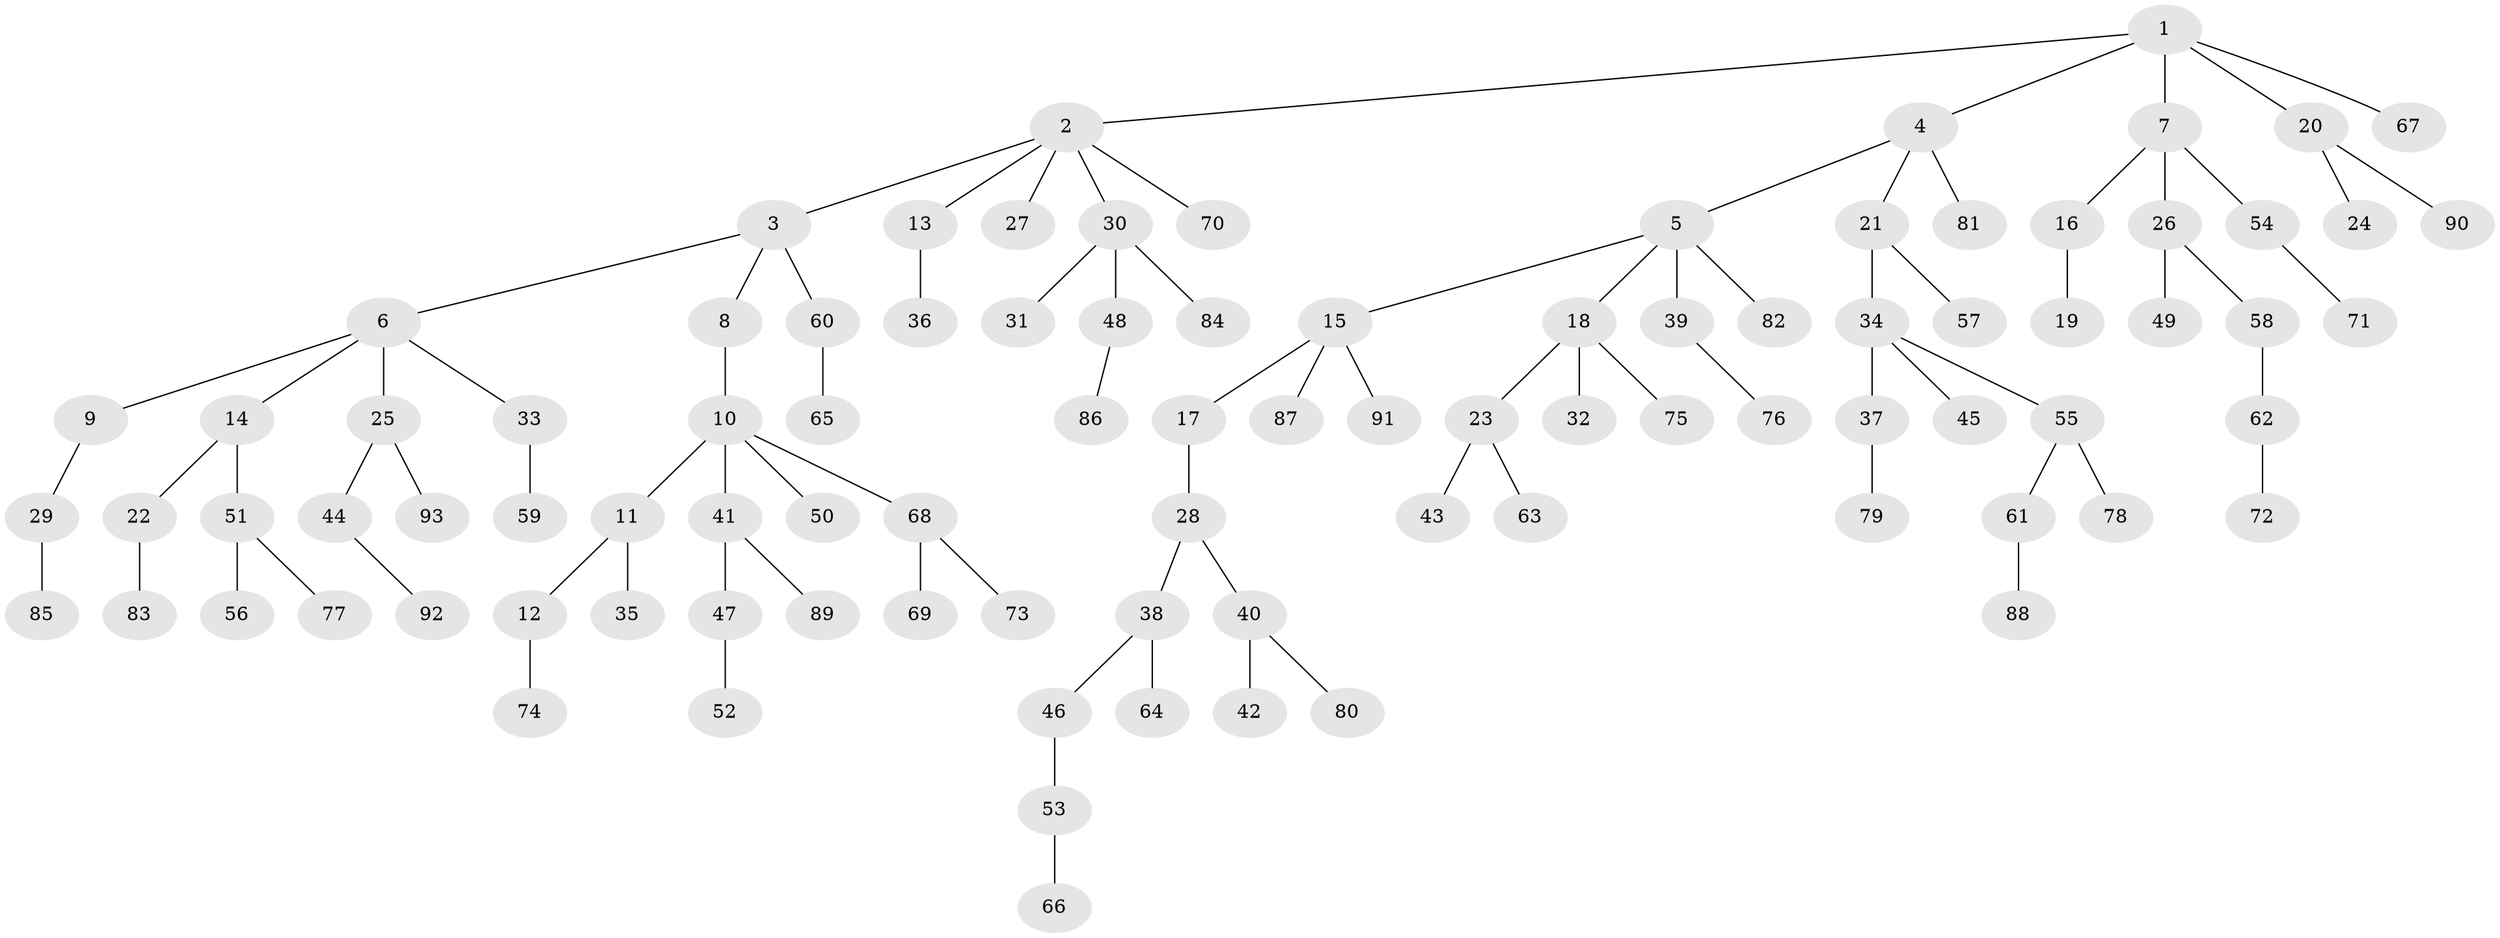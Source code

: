 // coarse degree distribution, {4: 0.10344827586206896, 3: 0.1724137931034483, 2: 0.27586206896551724, 1: 0.4482758620689655}
// Generated by graph-tools (version 1.1) at 2025/51/03/04/25 22:51:56]
// undirected, 93 vertices, 92 edges
graph export_dot {
  node [color=gray90,style=filled];
  1;
  2;
  3;
  4;
  5;
  6;
  7;
  8;
  9;
  10;
  11;
  12;
  13;
  14;
  15;
  16;
  17;
  18;
  19;
  20;
  21;
  22;
  23;
  24;
  25;
  26;
  27;
  28;
  29;
  30;
  31;
  32;
  33;
  34;
  35;
  36;
  37;
  38;
  39;
  40;
  41;
  42;
  43;
  44;
  45;
  46;
  47;
  48;
  49;
  50;
  51;
  52;
  53;
  54;
  55;
  56;
  57;
  58;
  59;
  60;
  61;
  62;
  63;
  64;
  65;
  66;
  67;
  68;
  69;
  70;
  71;
  72;
  73;
  74;
  75;
  76;
  77;
  78;
  79;
  80;
  81;
  82;
  83;
  84;
  85;
  86;
  87;
  88;
  89;
  90;
  91;
  92;
  93;
  1 -- 2;
  1 -- 4;
  1 -- 7;
  1 -- 20;
  1 -- 67;
  2 -- 3;
  2 -- 13;
  2 -- 27;
  2 -- 30;
  2 -- 70;
  3 -- 6;
  3 -- 8;
  3 -- 60;
  4 -- 5;
  4 -- 21;
  4 -- 81;
  5 -- 15;
  5 -- 18;
  5 -- 39;
  5 -- 82;
  6 -- 9;
  6 -- 14;
  6 -- 25;
  6 -- 33;
  7 -- 16;
  7 -- 26;
  7 -- 54;
  8 -- 10;
  9 -- 29;
  10 -- 11;
  10 -- 41;
  10 -- 50;
  10 -- 68;
  11 -- 12;
  11 -- 35;
  12 -- 74;
  13 -- 36;
  14 -- 22;
  14 -- 51;
  15 -- 17;
  15 -- 87;
  15 -- 91;
  16 -- 19;
  17 -- 28;
  18 -- 23;
  18 -- 32;
  18 -- 75;
  20 -- 24;
  20 -- 90;
  21 -- 34;
  21 -- 57;
  22 -- 83;
  23 -- 43;
  23 -- 63;
  25 -- 44;
  25 -- 93;
  26 -- 49;
  26 -- 58;
  28 -- 38;
  28 -- 40;
  29 -- 85;
  30 -- 31;
  30 -- 48;
  30 -- 84;
  33 -- 59;
  34 -- 37;
  34 -- 45;
  34 -- 55;
  37 -- 79;
  38 -- 46;
  38 -- 64;
  39 -- 76;
  40 -- 42;
  40 -- 80;
  41 -- 47;
  41 -- 89;
  44 -- 92;
  46 -- 53;
  47 -- 52;
  48 -- 86;
  51 -- 56;
  51 -- 77;
  53 -- 66;
  54 -- 71;
  55 -- 61;
  55 -- 78;
  58 -- 62;
  60 -- 65;
  61 -- 88;
  62 -- 72;
  68 -- 69;
  68 -- 73;
}
